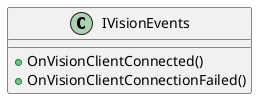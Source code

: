 @startuml

class IVisionEvents
{
    +OnVisionClientConnected()
    +OnVisionClientConnectionFailed()
}

@enduml
